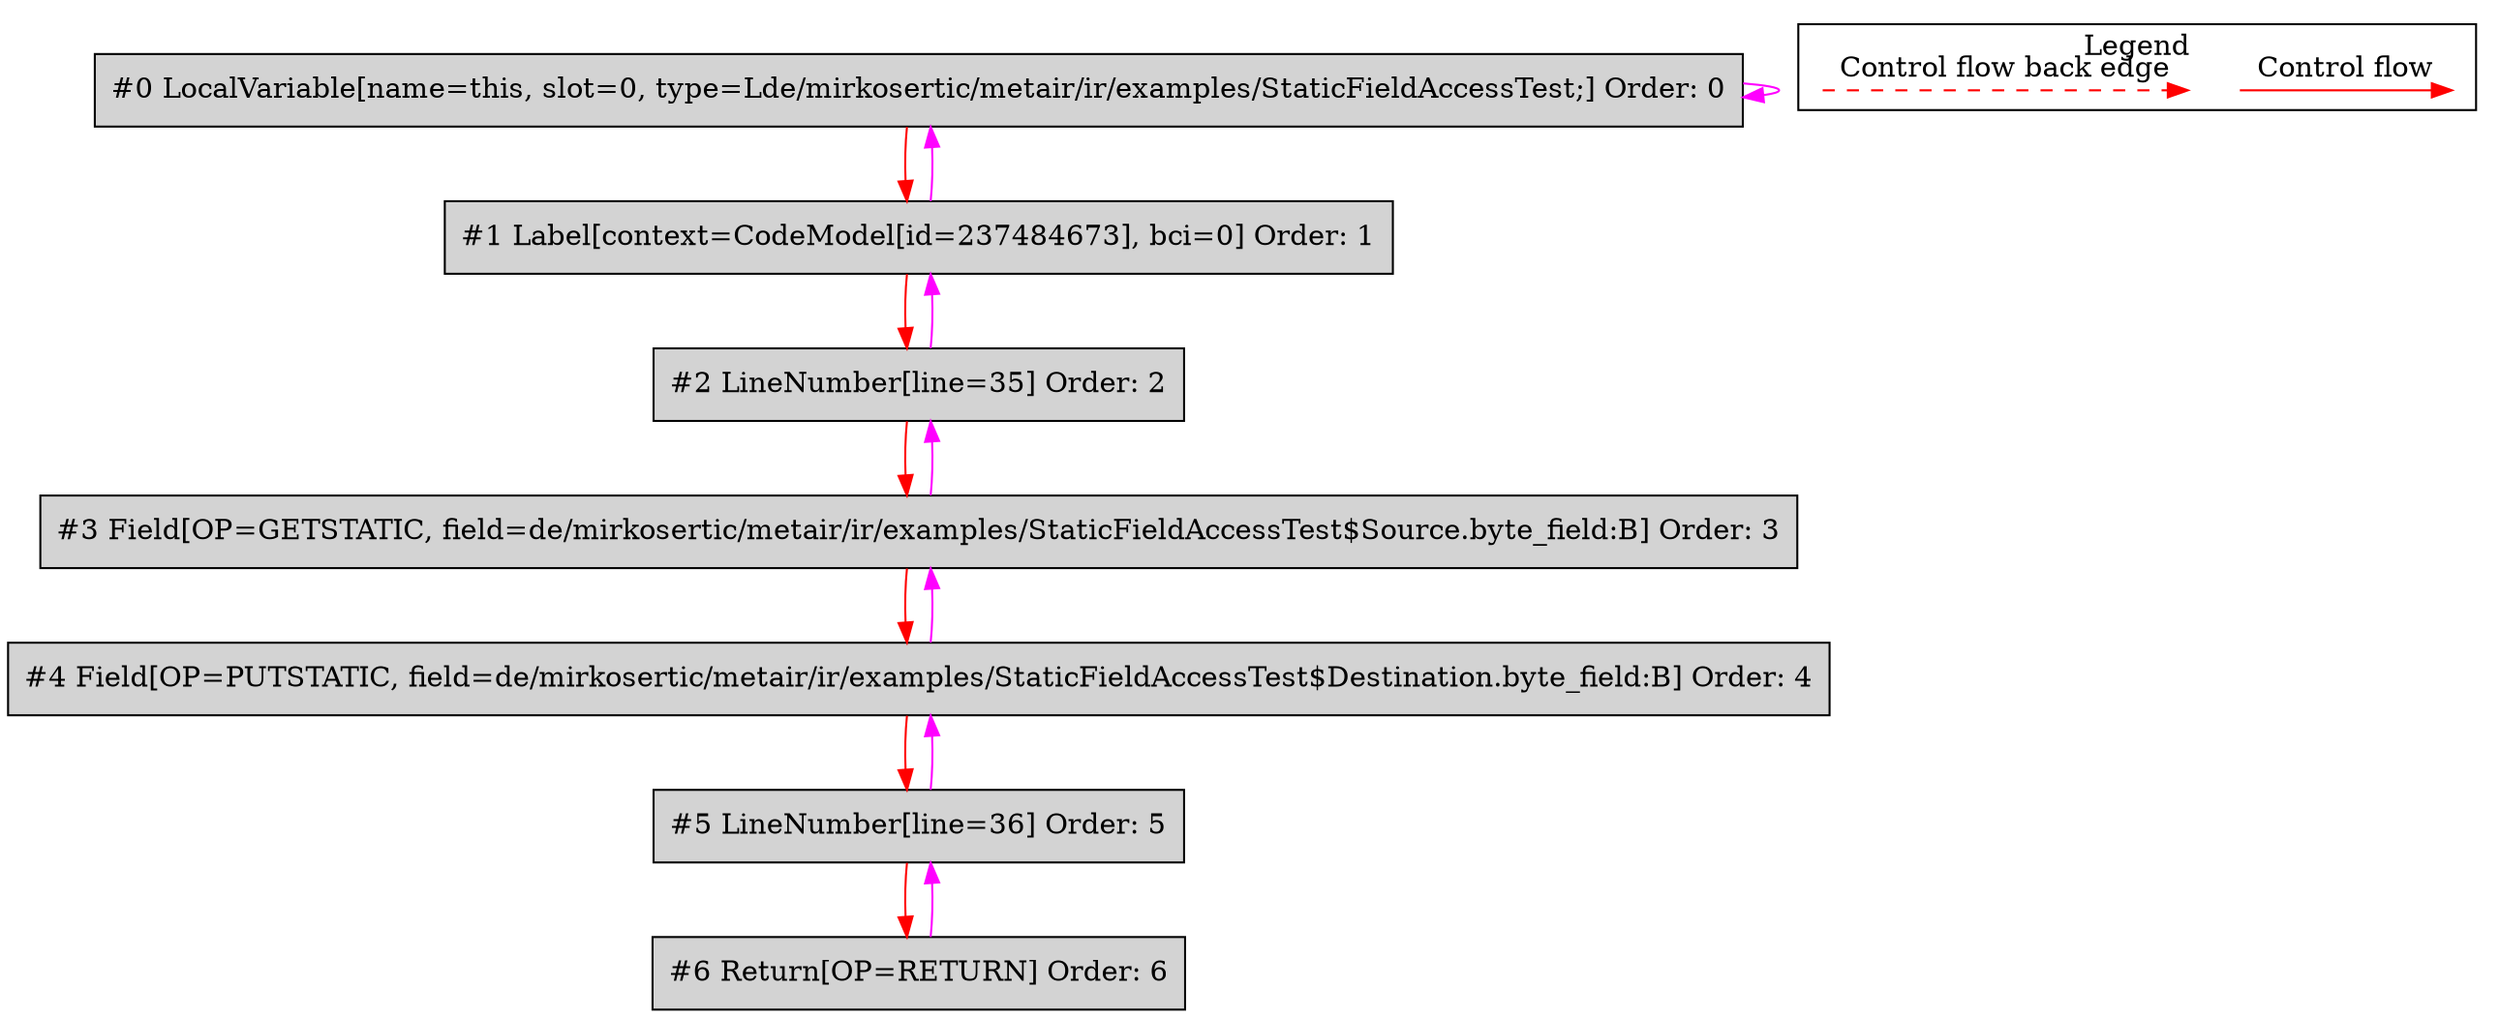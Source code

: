 digraph {
 ordering="in";
 node0[label="#0 LocalVariable[name=this, slot=0, type=Lde/mirkosertic/metair/ir/examples/StaticFieldAccessTest;] Order: 0", shape=box, fillcolor=lightgrey, style=filled];
 node1[label="#1 Label[context=CodeModel[id=237484673], bci=0] Order: 1", shape=box, fillcolor=lightgrey, style=filled];
 node2[label="#2 LineNumber[line=35] Order: 2", shape=box, fillcolor=lightgrey, style=filled];
 node3[label="#3 Field[OP=GETSTATIC, field=de/mirkosertic/metair/ir/examples/StaticFieldAccessTest$Source.byte_field:B] Order: 3", shape=box, fillcolor=lightgrey, style=filled];
 node4[label="#4 Field[OP=PUTSTATIC, field=de/mirkosertic/metair/ir/examples/StaticFieldAccessTest$Destination.byte_field:B] Order: 4", shape=box, fillcolor=lightgrey, style=filled];
 node5[label="#5 LineNumber[line=36] Order: 5", shape=box, fillcolor=lightgrey, style=filled];
 node6[label="#6 Return[OP=RETURN] Order: 6", shape=box, fillcolor=lightgrey, style=filled];
 node0 -> node0[color=fuchsia];
 node0 -> node1[color=red];
 node1 -> node0[color=fuchsia];
 node1 -> node2[color=red];
 node2 -> node1[color=fuchsia];
 node2 -> node3[color=red];
 node3 -> node2[color=fuchsia];
 node3 -> node4[color=red];
 node4 -> node3[color=fuchsia];
 node4 -> node5[color=red];
 node5 -> node4[color=fuchsia];
 node5 -> node6[color=red];
 node6 -> node5[color=fuchsia];
 subgraph cluster_000 {
  label = "Legend";
  node [shape=point]
  {
   rank=same;
   c0 [style = invis];
   c1 [style = invis];
   c2 [style = invis];
   c3 [style = invis];
  }
  c0 -> c1 [label="Control flow", style=solid, color=red]
  c2 -> c3 [label="Control flow back edge", style=dashed, color=red]
 }

}
